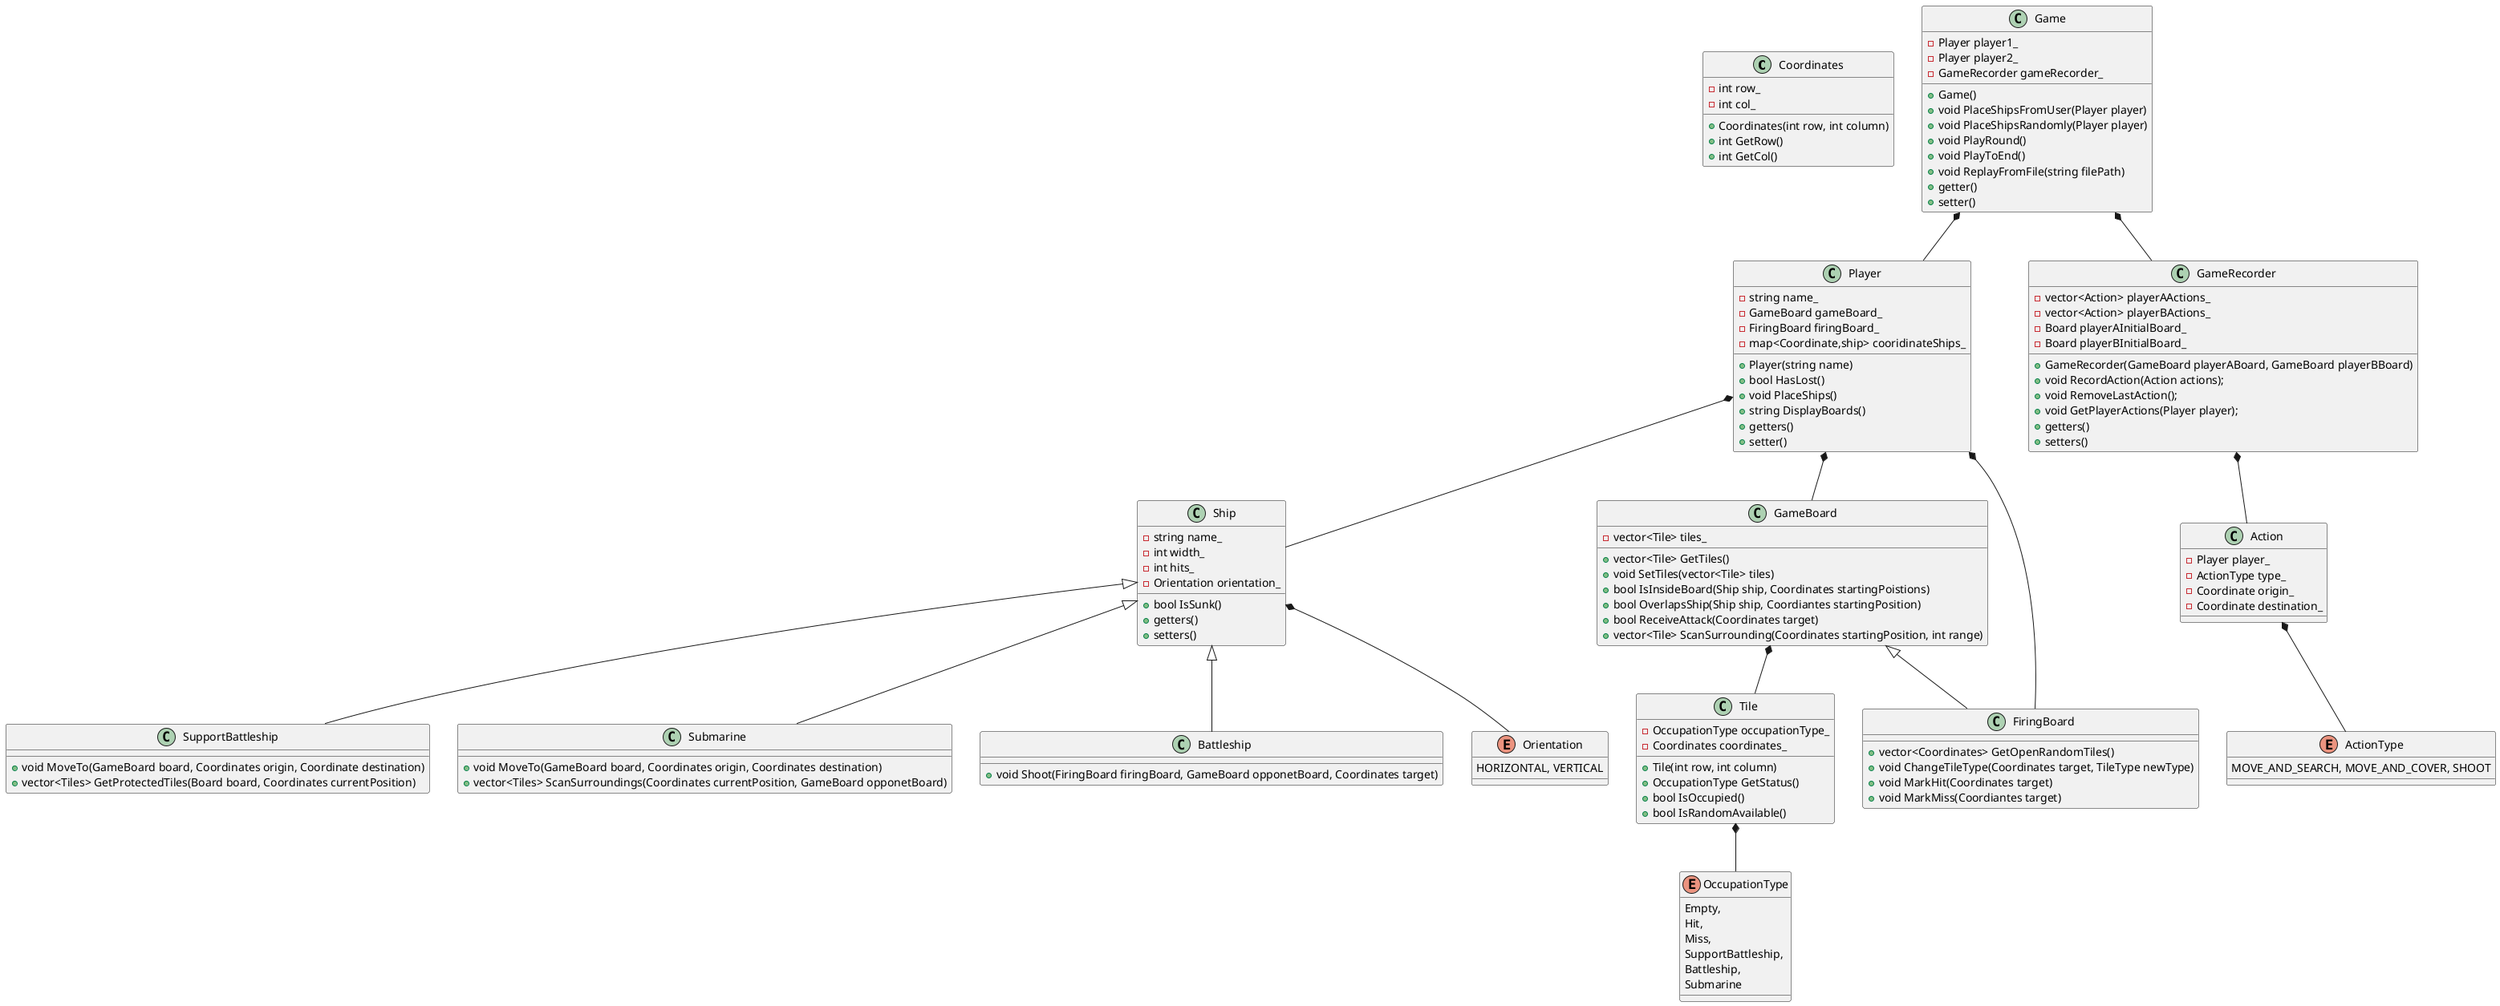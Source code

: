 @startuml
class Coordinates {
 - int row_
- int col_
+ Coordinates(int row, int column)
+ int GetRow()
+ int GetCol()
}

enum OccupationType{
    Empty,
    Hit,
    Miss,
    SupportBattleship,
    Battleship,
    Submarine
}
class Tile {
    - OccupationType occupationType_
    - Coordinates coordinates_
    + Tile(int row, int column)
    + OccupationType GetStatus()
    + bool IsOccupied()
    + bool IsRandomAvailable()
}

Ship <|-- SupportBattleship
Ship <|-- Submarine
Ship <|-- Battleship
Tile *-- OccupationType

class Ship {
    - string name_
    - int width_
    - int hits_
    - Orientation orientation_
    + bool IsSunk()
    + getters()
    + setters()
}

Ship *-- Orientation
enum Orientation{
    HORIZONTAL, VERTICAL
}

class SupportBattleship {
    + void MoveTo(GameBoard board, Coordinates origin, Coordinate destination)
    + vector<Tiles> GetProtectedTiles(Board board, Coordinates currentPosition)
}
class Submarine{
    + void MoveTo(GameBoard board, Coordinates origin, Coordinates destination)
    + vector<Tiles> ScanSurroundings(Coordinates currentPosition, GameBoard opponetBoard)
}
class Battleship {
    + void Shoot(FiringBoard firingBoard, GameBoard opponetBoard, Coordinates target)
}

class GameBoard{
    - vector<Tile> tiles_
    + vector<Tile> GetTiles()
    + void SetTiles(vector<Tile> tiles)
    + bool IsInsideBoard(Ship ship, Coordinates startingPoistions)
    + bool OverlapsShip(Ship ship, Coordiantes startingPosition)
    + bool ReceiveAttack(Coordinates target)
    + vector<Tile> ScanSurrounding(Coordinates startingPosition, int range)
}
class FiringBoard{
    + vector<Coordinates> GetOpenRandomTiles()
    + void ChangeTileType(Coordinates target, TileType newType)
    + void MarkHit(Coordinates target)
    + void MarkMiss(Coordiantes target)
}

GameBoard *-- Tile
GameBoard <|-- FiringBoard



Player *-- FiringBoard
Player *-- GameBoard
Player *-- Ship

class Player{
    - string name_
    - GameBoard gameBoard_
    - FiringBoard firingBoard_
    - map<Coordinate,ship> cooridinateShips_
    + Player(string name)
    + bool HasLost()
    + void PlaceShips()
    + string DisplayBoards()
    + getters()
    + setter()
}


class Game {
    - Player player1_
    - Player player2_
    - GameRecorder gameRecorder_
    + Game()
    + void PlaceShipsFromUser(Player player)
    + void PlaceShipsRandomly(Player player)
    + void PlayRound()
    + void PlayToEnd()
    + void ReplayFromFile(string filePath)
    + getter()
    + setter()
}

class GameRecorder {
    - vector<Action> playerAActions_
    - vector<Action> playerBActions_
    - Board playerAInitialBoard_
    - Board playerBInitialBoard_
    + GameRecorder(GameBoard playerABoard, GameBoard playerBBoard)
    + void RecordAction(Action actions);
    + void RemoveLastAction();
    + void GetPlayerActions(Player player);
    + getters()
    + setters()
}

GameRecorder *-- Action
class Action {
    - Player player_
    - ActionType type_
    - Coordinate origin_
    - Coordinate destination_
}

Action *-- ActionType
enum ActionType {
    MOVE_AND_SEARCH, MOVE_AND_COVER, SHOOT
}

Game *-- Player
Game *-- GameRecorder

@enduml